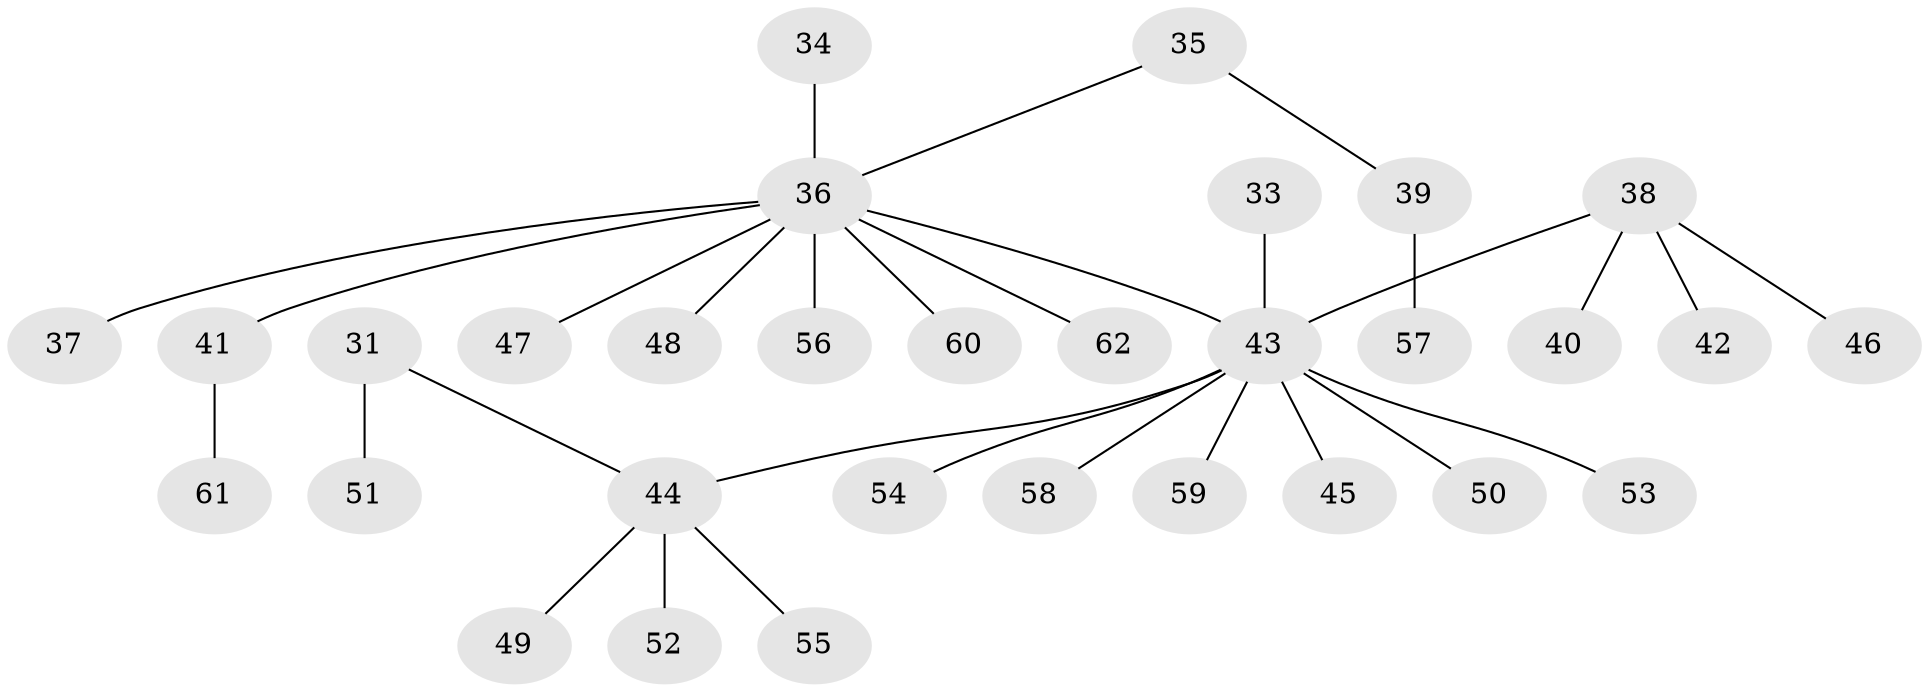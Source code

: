 // original degree distribution, {2: 0.24193548387096775, 7: 0.03225806451612903, 5: 0.016129032258064516, 3: 0.16129032258064516, 1: 0.5, 4: 0.04838709677419355}
// Generated by graph-tools (version 1.1) at 2025/53/03/09/25 04:53:15]
// undirected, 31 vertices, 30 edges
graph export_dot {
graph [start="1"]
  node [color=gray90,style=filled];
  31;
  33;
  34;
  35 [super="+25"];
  36 [super="+32"];
  37;
  38;
  39;
  40;
  41 [super="+24+27"];
  42;
  43 [super="+23+9+11+17+18+21+28+29"];
  44 [super="+26"];
  45;
  46;
  47;
  48;
  49;
  50;
  51;
  52 [super="+30"];
  53;
  54;
  55;
  56;
  57;
  58;
  59;
  60;
  61;
  62;
  31 -- 51;
  31 -- 44;
  33 -- 43;
  34 -- 36;
  35 -- 39;
  35 -- 36;
  36 -- 47;
  36 -- 56;
  36 -- 37;
  36 -- 41;
  36 -- 43;
  36 -- 48;
  36 -- 60;
  36 -- 62;
  38 -- 40;
  38 -- 42;
  38 -- 46;
  38 -- 43;
  39 -- 57;
  41 -- 61;
  43 -- 50;
  43 -- 45;
  43 -- 53;
  43 -- 54;
  43 -- 58;
  43 -- 59;
  43 -- 44;
  44 -- 55;
  44 -- 49;
  44 -- 52;
}
